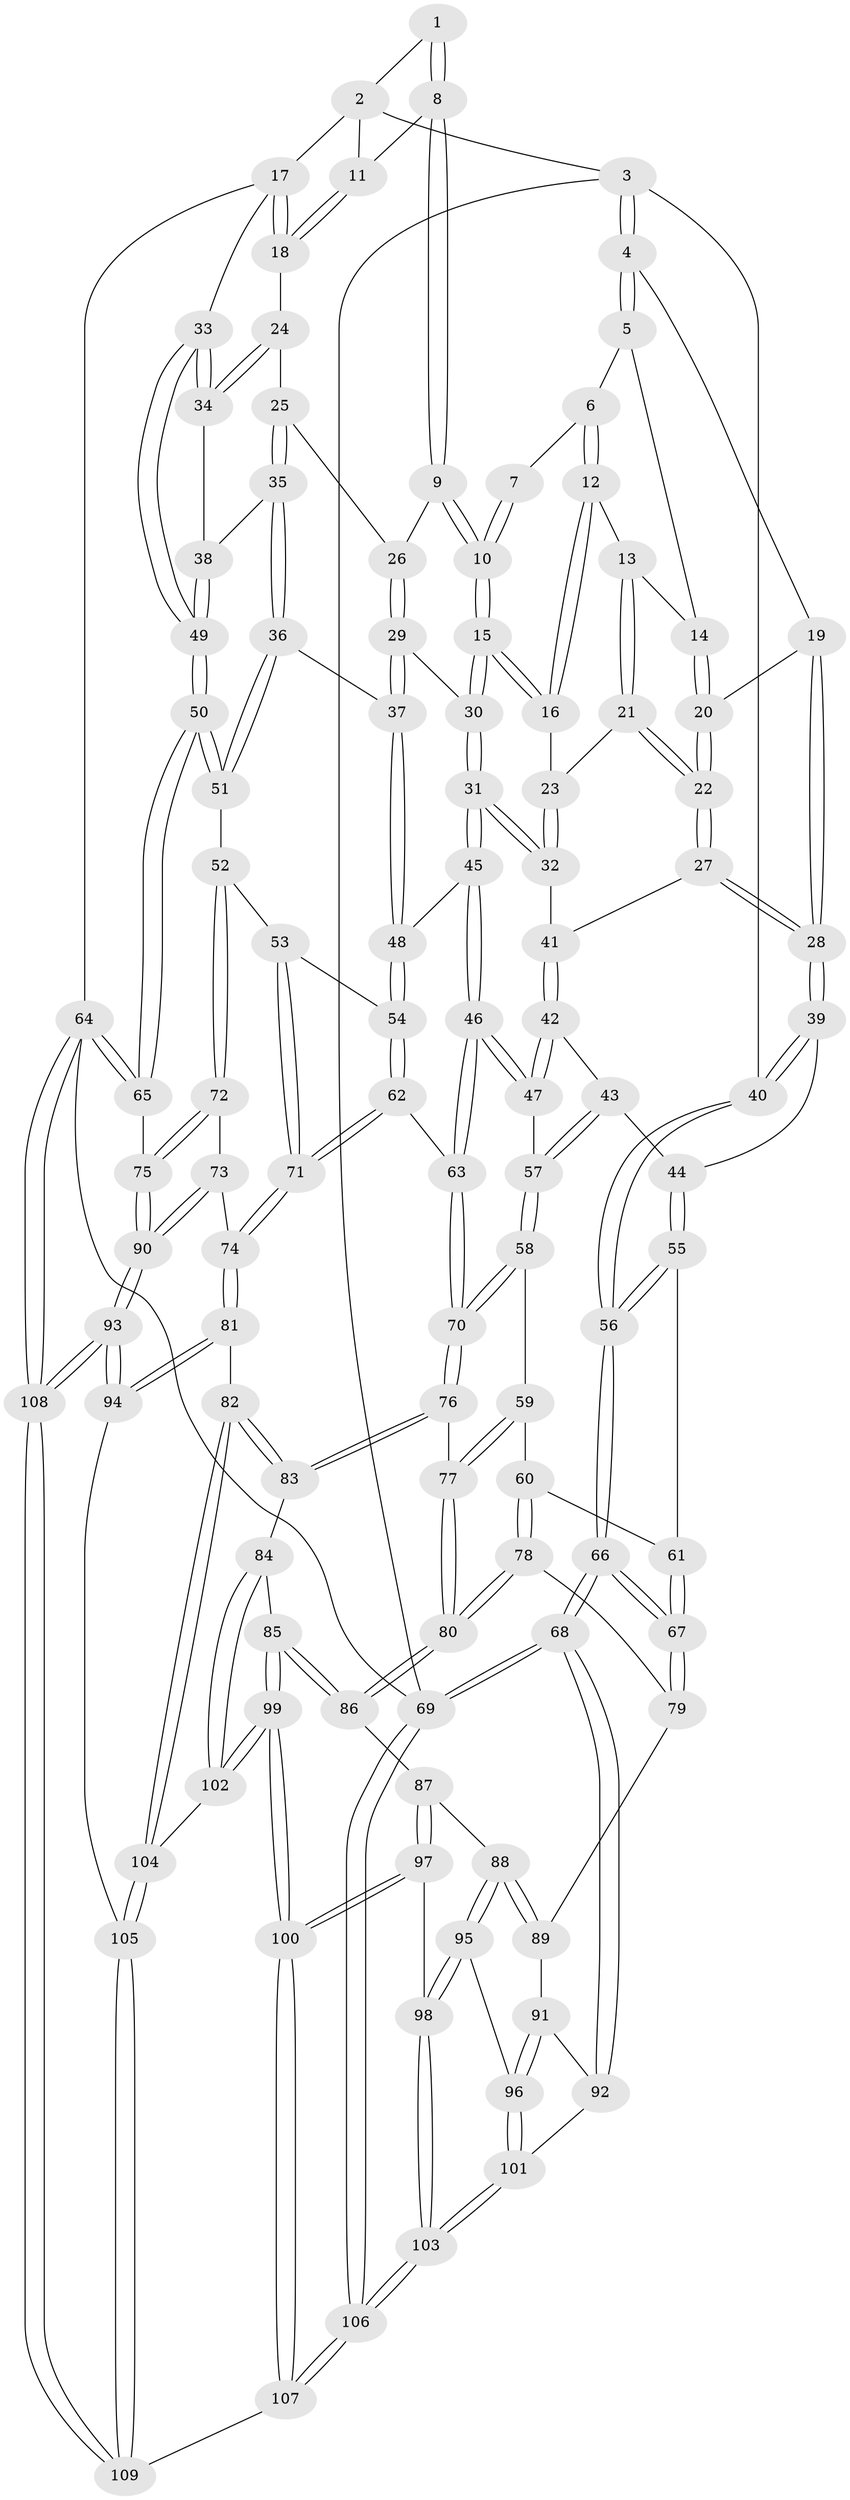 // Generated by graph-tools (version 1.1) at 2025/27/03/15/25 16:27:56]
// undirected, 109 vertices, 269 edges
graph export_dot {
graph [start="1"]
  node [color=gray90,style=filled];
  1 [pos="+0.7088193721879517+0"];
  2 [pos="+0.9626841325022981+0"];
  3 [pos="+0+0"];
  4 [pos="+0+0"];
  5 [pos="+0.4088461084983986+0"];
  6 [pos="+0.4591217402793783+0"];
  7 [pos="+0.5310311711748527+0"];
  8 [pos="+0.7492955718567847+0.039328833369181845"];
  9 [pos="+0.7472017380137277+0.08163538441061206"];
  10 [pos="+0.5851698390471832+0.15921826624333013"];
  11 [pos="+0.9314656512973644+0.05701699487846334"];
  12 [pos="+0.4256531609420284+0.01832707711160271"];
  13 [pos="+0.33637553540057136+0.08454191930496059"];
  14 [pos="+0.26915051480433594+0.0690876400730523"];
  15 [pos="+0.5713354566370561+0.174457758490212"];
  16 [pos="+0.46866356404137294+0.15217361388685866"];
  17 [pos="+1+0.056133279466779554"];
  18 [pos="+0.9705135230099964+0.12086743504598571"];
  19 [pos="+0.15662909640439007+0.06373838474356844"];
  20 [pos="+0.1856347161043078+0.07659103753357482"];
  21 [pos="+0.30665721246569055+0.20798802429421012"];
  22 [pos="+0.30472039244698684+0.20978491816049694"];
  23 [pos="+0.4588791335670116+0.16309257385435288"];
  24 [pos="+0.9166731323069526+0.16796349782380812"];
  25 [pos="+0.8722851340208412+0.17875655205707108"];
  26 [pos="+0.7601955330266987+0.1055057992544768"];
  27 [pos="+0.29782305508377527+0.23244032898243874"];
  28 [pos="+0.1531025702463547+0.29758421739951313"];
  29 [pos="+0.7090818539806906+0.2921961266052443"];
  30 [pos="+0.5988008396455895+0.2730997042523386"];
  31 [pos="+0.5228807832566461+0.3638422336823461"];
  32 [pos="+0.4491591810112298+0.25804157615549006"];
  33 [pos="+1+0.2803830610541276"];
  34 [pos="+0.9776537202793092+0.24975866480378905"];
  35 [pos="+0.8473127917848836+0.3178209801483277"];
  36 [pos="+0.7934195858925689+0.347778079910707"];
  37 [pos="+0.7500039851551686+0.33751674300116624"];
  38 [pos="+0.9210043061125635+0.3379465893518169"];
  39 [pos="+0.1458137410981414+0.30580594692977453"];
  40 [pos="+0+0.21417308813496816"];
  41 [pos="+0.34394381049490697+0.290545023155543"];
  42 [pos="+0.345179096416751+0.29588845843335604"];
  43 [pos="+0.20145298439197643+0.4164318850568693"];
  44 [pos="+0.17232299329760842+0.3943391568282731"];
  45 [pos="+0.511293243906128+0.4035062817334703"];
  46 [pos="+0.4509090636405103+0.45737553197582453"];
  47 [pos="+0.40726521049649894+0.44553966732532224"];
  48 [pos="+0.6575384908199629+0.4452787642140732"];
  49 [pos="+1+0.535315076657706"];
  50 [pos="+1+0.575890983103737"];
  51 [pos="+0.8403069900577307+0.5388207435571697"];
  52 [pos="+0.8273258763322374+0.5456986430995775"];
  53 [pos="+0.8013239519296002+0.5419288290505273"];
  54 [pos="+0.679807192973205+0.5003353316101934"];
  55 [pos="+0.09815770450024655+0.4573135983621329"];
  56 [pos="+0+0.3793342241131323"];
  57 [pos="+0.2663203491735355+0.4782974112769149"];
  58 [pos="+0.2550308158442017+0.5143479990083083"];
  59 [pos="+0.21419544059547377+0.5998484251014079"];
  60 [pos="+0.1979856763397094+0.6110931765733203"];
  61 [pos="+0.08337266516580015+0.5155307511948889"];
  62 [pos="+0.5820023230787424+0.6248917049944276"];
  63 [pos="+0.483585066418743+0.5719432933428801"];
  64 [pos="+1+1"];
  65 [pos="+1+0.6476235166012779"];
  66 [pos="+0+0.6985711221483164"];
  67 [pos="+0+0.6852834550730763"];
  68 [pos="+0+0.737753034884556"];
  69 [pos="+0+1"];
  70 [pos="+0.40892908671830785+0.6544419516480868"];
  71 [pos="+0.5997646718604062+0.6522019334041348"];
  72 [pos="+0.7738505900650174+0.6717325506226353"];
  73 [pos="+0.7515765074845752+0.7037628632196954"];
  74 [pos="+0.6131936553245271+0.6835548176509618"];
  75 [pos="+1+0.7253787183206678"];
  76 [pos="+0.3963029484060068+0.6738800679274122"];
  77 [pos="+0.35940348983272974+0.6832614045972409"];
  78 [pos="+0.18020535167973548+0.6374100711117878"];
  79 [pos="+0.1501667665655045+0.6740267204198546"];
  80 [pos="+0.3135904023203319+0.7427983881361168"];
  81 [pos="+0.5721939462426435+0.7965026749347668"];
  82 [pos="+0.4745551659403436+0.8016955050903557"];
  83 [pos="+0.45712180002336583+0.7903494587929525"];
  84 [pos="+0.3796619571268999+0.8150834556383441"];
  85 [pos="+0.32491337037810863+0.8038622410855867"];
  86 [pos="+0.2965075253513347+0.7742750057546196"];
  87 [pos="+0.2737257892466936+0.7798679988851176"];
  88 [pos="+0.2678681089888421+0.778333423490161"];
  89 [pos="+0.16626685306455102+0.7137132610394611"];
  90 [pos="+0.8151000735458254+0.8423328598261624"];
  91 [pos="+0.16083010671358872+0.7403863973513823"];
  92 [pos="+0.09965386950535644+0.8165994059333245"];
  93 [pos="+0.7571172022916637+1"];
  94 [pos="+0.588212429146951+0.8232251836822685"];
  95 [pos="+0.19037824834415+0.8319490390957441"];
  96 [pos="+0.17561305866377666+0.8292940811225048"];
  97 [pos="+0.24820765534409417+0.8848653014860243"];
  98 [pos="+0.24337499144080144+0.8836316528445415"];
  99 [pos="+0.3182766864753998+0.9322040769321479"];
  100 [pos="+0.3015114641733944+0.9477704875527695"];
  101 [pos="+0.13581209723519216+0.8638291020872563"];
  102 [pos="+0.36770189119195285+0.9117823758888006"];
  103 [pos="+0.12871906646317455+0.9119887212676917"];
  104 [pos="+0.43712952109487785+0.9087976917863179"];
  105 [pos="+0.47432275661342227+0.9607334502721339"];
  106 [pos="+0+1"];
  107 [pos="+0.239057563420589+1"];
  108 [pos="+0.7815814592432475+1"];
  109 [pos="+0.547886183895781+1"];
  1 -- 2;
  1 -- 8;
  1 -- 8;
  2 -- 3;
  2 -- 11;
  2 -- 17;
  3 -- 4;
  3 -- 4;
  3 -- 40;
  3 -- 69;
  4 -- 5;
  4 -- 5;
  4 -- 19;
  5 -- 6;
  5 -- 14;
  6 -- 7;
  6 -- 12;
  6 -- 12;
  7 -- 10;
  7 -- 10;
  8 -- 9;
  8 -- 9;
  8 -- 11;
  9 -- 10;
  9 -- 10;
  9 -- 26;
  10 -- 15;
  10 -- 15;
  11 -- 18;
  11 -- 18;
  12 -- 13;
  12 -- 16;
  12 -- 16;
  13 -- 14;
  13 -- 21;
  13 -- 21;
  14 -- 20;
  14 -- 20;
  15 -- 16;
  15 -- 16;
  15 -- 30;
  15 -- 30;
  16 -- 23;
  17 -- 18;
  17 -- 18;
  17 -- 33;
  17 -- 64;
  18 -- 24;
  19 -- 20;
  19 -- 28;
  19 -- 28;
  20 -- 22;
  20 -- 22;
  21 -- 22;
  21 -- 22;
  21 -- 23;
  22 -- 27;
  22 -- 27;
  23 -- 32;
  23 -- 32;
  24 -- 25;
  24 -- 34;
  24 -- 34;
  25 -- 26;
  25 -- 35;
  25 -- 35;
  26 -- 29;
  26 -- 29;
  27 -- 28;
  27 -- 28;
  27 -- 41;
  28 -- 39;
  28 -- 39;
  29 -- 30;
  29 -- 37;
  29 -- 37;
  30 -- 31;
  30 -- 31;
  31 -- 32;
  31 -- 32;
  31 -- 45;
  31 -- 45;
  32 -- 41;
  33 -- 34;
  33 -- 34;
  33 -- 49;
  33 -- 49;
  34 -- 38;
  35 -- 36;
  35 -- 36;
  35 -- 38;
  36 -- 37;
  36 -- 51;
  36 -- 51;
  37 -- 48;
  37 -- 48;
  38 -- 49;
  38 -- 49;
  39 -- 40;
  39 -- 40;
  39 -- 44;
  40 -- 56;
  40 -- 56;
  41 -- 42;
  41 -- 42;
  42 -- 43;
  42 -- 47;
  42 -- 47;
  43 -- 44;
  43 -- 57;
  43 -- 57;
  44 -- 55;
  44 -- 55;
  45 -- 46;
  45 -- 46;
  45 -- 48;
  46 -- 47;
  46 -- 47;
  46 -- 63;
  46 -- 63;
  47 -- 57;
  48 -- 54;
  48 -- 54;
  49 -- 50;
  49 -- 50;
  50 -- 51;
  50 -- 51;
  50 -- 65;
  50 -- 65;
  51 -- 52;
  52 -- 53;
  52 -- 72;
  52 -- 72;
  53 -- 54;
  53 -- 71;
  53 -- 71;
  54 -- 62;
  54 -- 62;
  55 -- 56;
  55 -- 56;
  55 -- 61;
  56 -- 66;
  56 -- 66;
  57 -- 58;
  57 -- 58;
  58 -- 59;
  58 -- 70;
  58 -- 70;
  59 -- 60;
  59 -- 77;
  59 -- 77;
  60 -- 61;
  60 -- 78;
  60 -- 78;
  61 -- 67;
  61 -- 67;
  62 -- 63;
  62 -- 71;
  62 -- 71;
  63 -- 70;
  63 -- 70;
  64 -- 65;
  64 -- 65;
  64 -- 108;
  64 -- 108;
  64 -- 69;
  65 -- 75;
  66 -- 67;
  66 -- 67;
  66 -- 68;
  66 -- 68;
  67 -- 79;
  67 -- 79;
  68 -- 69;
  68 -- 69;
  68 -- 92;
  68 -- 92;
  69 -- 106;
  69 -- 106;
  70 -- 76;
  70 -- 76;
  71 -- 74;
  71 -- 74;
  72 -- 73;
  72 -- 75;
  72 -- 75;
  73 -- 74;
  73 -- 90;
  73 -- 90;
  74 -- 81;
  74 -- 81;
  75 -- 90;
  75 -- 90;
  76 -- 77;
  76 -- 83;
  76 -- 83;
  77 -- 80;
  77 -- 80;
  78 -- 79;
  78 -- 80;
  78 -- 80;
  79 -- 89;
  80 -- 86;
  80 -- 86;
  81 -- 82;
  81 -- 94;
  81 -- 94;
  82 -- 83;
  82 -- 83;
  82 -- 104;
  82 -- 104;
  83 -- 84;
  84 -- 85;
  84 -- 102;
  84 -- 102;
  85 -- 86;
  85 -- 86;
  85 -- 99;
  85 -- 99;
  86 -- 87;
  87 -- 88;
  87 -- 97;
  87 -- 97;
  88 -- 89;
  88 -- 89;
  88 -- 95;
  88 -- 95;
  89 -- 91;
  90 -- 93;
  90 -- 93;
  91 -- 92;
  91 -- 96;
  91 -- 96;
  92 -- 101;
  93 -- 94;
  93 -- 94;
  93 -- 108;
  93 -- 108;
  94 -- 105;
  95 -- 96;
  95 -- 98;
  95 -- 98;
  96 -- 101;
  96 -- 101;
  97 -- 98;
  97 -- 100;
  97 -- 100;
  98 -- 103;
  98 -- 103;
  99 -- 100;
  99 -- 100;
  99 -- 102;
  99 -- 102;
  100 -- 107;
  100 -- 107;
  101 -- 103;
  101 -- 103;
  102 -- 104;
  103 -- 106;
  103 -- 106;
  104 -- 105;
  104 -- 105;
  105 -- 109;
  105 -- 109;
  106 -- 107;
  106 -- 107;
  107 -- 109;
  108 -- 109;
  108 -- 109;
}
